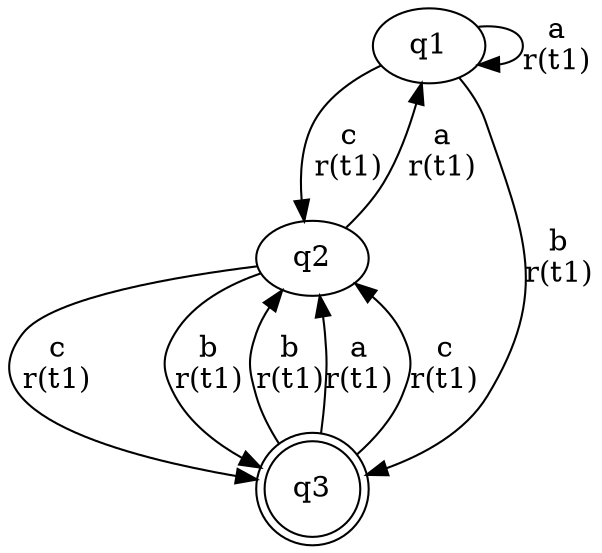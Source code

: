 digraph "tests_1/test11/solution300/solution" {
	q1[label=q1]
	q2[label=q2]
	q3[label=q3 shape=doublecircle]
	q1 -> q1[label="a\nr(t1)\n"]
	q1 -> q2[label="c\nr(t1)\n"]
	q2 -> q3[label="c\nr(t1)\n"]
	q3 -> q2[label="b\nr(t1)\n"]
	q3 -> q2[label="a\nr(t1)\n"]
	q3 -> q2[label="c\nr(t1)\n"]
	q2 -> q1[label="a\nr(t1)\n"]
	q2 -> q3[label="b\nr(t1)\n"]
	q1 -> q3[label="b\nr(t1)\n"]
}
